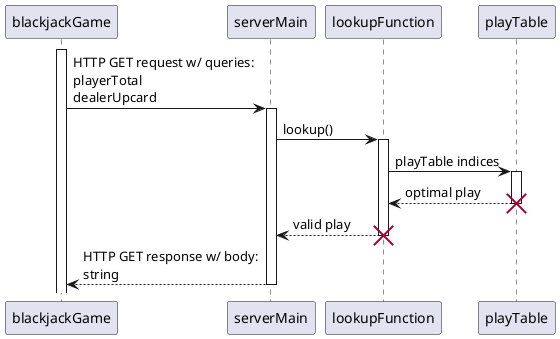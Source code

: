@startuml recommender

participant blackjackGame
participant serverMain
participant lookupFunction
participant playTable

activate blackjackGame
blackjackGame -> serverMain: HTTP GET request w/ queries:\nplayerTotal\ndealerUpcard
activate serverMain
serverMain -> lookupFunction: lookup()
activate lookupFunction
lookupFunction -> playTable: playTable indices
activate playTable
playTable --> lookupFunction: optimal play
destroy playTable
lookupFunction --> serverMain: valid play
destroy lookupFunction
serverMain --> blackjackGame:  HTTP GET response w/ body:\nstring
deactivate serverMain

@enduml
